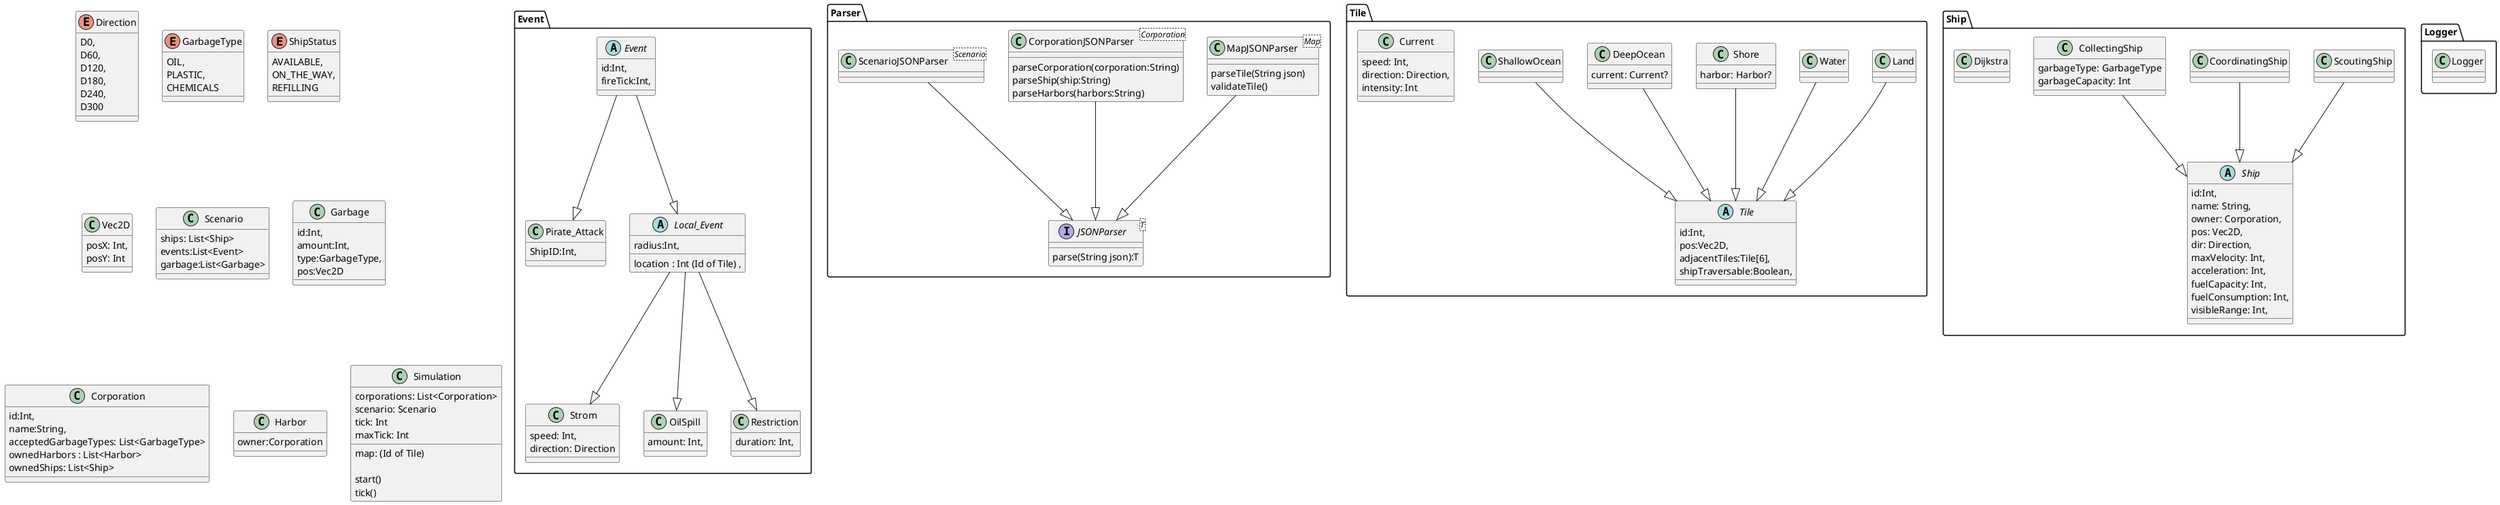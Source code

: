 @startuml
'General
  enum Direction{
    D0,
    D60,
    D120,
    D180,
    D240,
    D300
  }
  enum GarbageType{
    OIL,
    PLASTIC,
    CHEMICALS
  }

  enum ShipStatus{
  AVAILABLE,
  ON_THE_WAY,
  REFILLING
  }
   class Vec2D{
    posX: Int,
    posY: Int
  }

class Scenario{
        ships: List<Ship>
        events:List<Event>
        garbage:List<Garbage>
}

class Garbage {
id:Int,
amount:Int,
type:GarbageType,
pos:Vec2D
}

  class Corporation{
    id:Int,
    name:String,
    acceptedGarbageTypes: List<GarbageType>
    ownedHarbors : List<Harbor>
    ownedShips: List<Ship>

  }

  class Harbor {
           owner:Corporation
  }




    class Simulation{
        corporations: List<Corporation>
        scenario: Scenario
        tick: Int
        maxTick: Int
        map: (Id of Tile)

        start()
        tick()
    }
    package Event{
    abstract class Event {
    id:Int,
    fireTick:Int,
    }
     Event --|> Pirate_Attack
    class Pirate_Attack {
    ShipID:Int,
    }
    Event --|> Local_Event
    abstract class Local_Event {
    location : Int (Id of Tile) ,
     radius:Int,
    }
    Local_Event --|> Strom
    class Strom {
    speed: Int,
    direction: Direction
    }
    Local_Event --|> OilSpill
    class OilSpill {
    amount: Int,
    }
    Local_Event --|> Restriction
    class Restriction {
    duration: Int,
    }
    }

package Parser{
    interface JSONParser<T>{
    parse(String json):T
    }

    MapJSONParser --|> JSONParser
    class MapJSONParser<Map>{

    parseTile(String json)
    validateTile()
    }

    CorporationJSONParser --|> JSONParser
    class CorporationJSONParser<Corporation>{
     parseCorporation(corporation:String)
     parseShip(ship:String)
     parseHarbors(harbors:String)

    }
        ScenarioJSONParser --|> JSONParser
        class ScenarioJSONParser<Scenario>{

        }
        }
'Tiles

package Tile{
abstract class Tile{
    id:Int,
    pos:Vec2D,
    adjacentTiles:Tile[6],
    shipTraversable:Boolean,
}

Land --|> Tile
Water --|> Tile

Shore --|> Tile
DeepOcean --|> Tile
ShallowOcean --|> Tile

class Current{
    speed: Int,
    direction: Direction,
    intensity: Int
}
class Land{
}
class Shore{
harbor: Harbor?
}
class ShallowOcean{}
class DeepOcean{
current: Current?
}

}
'Ships
package Ship{
abstract class Ship{
    id:Int,
    name: String,
    owner: Corporation,
    pos: Vec2D,
    dir: Direction,
    maxVelocity: Int,
    acceleration: Int,
    fuelCapacity: Int,
    fuelConsumption: Int,
    visibleRange: Int,
}

ScoutingShip --|> Ship
CoordinatingShip --|> Ship
CollectingShip --|> Ship

class ScoutingShip{
}
class CoordinatingShip{
}
class CollectingShip{
garbageType: GarbageType
garbageCapacity: Int
}
class Dijkstra{
}
}
package Logger{
class Logger{


}
}
@enduml